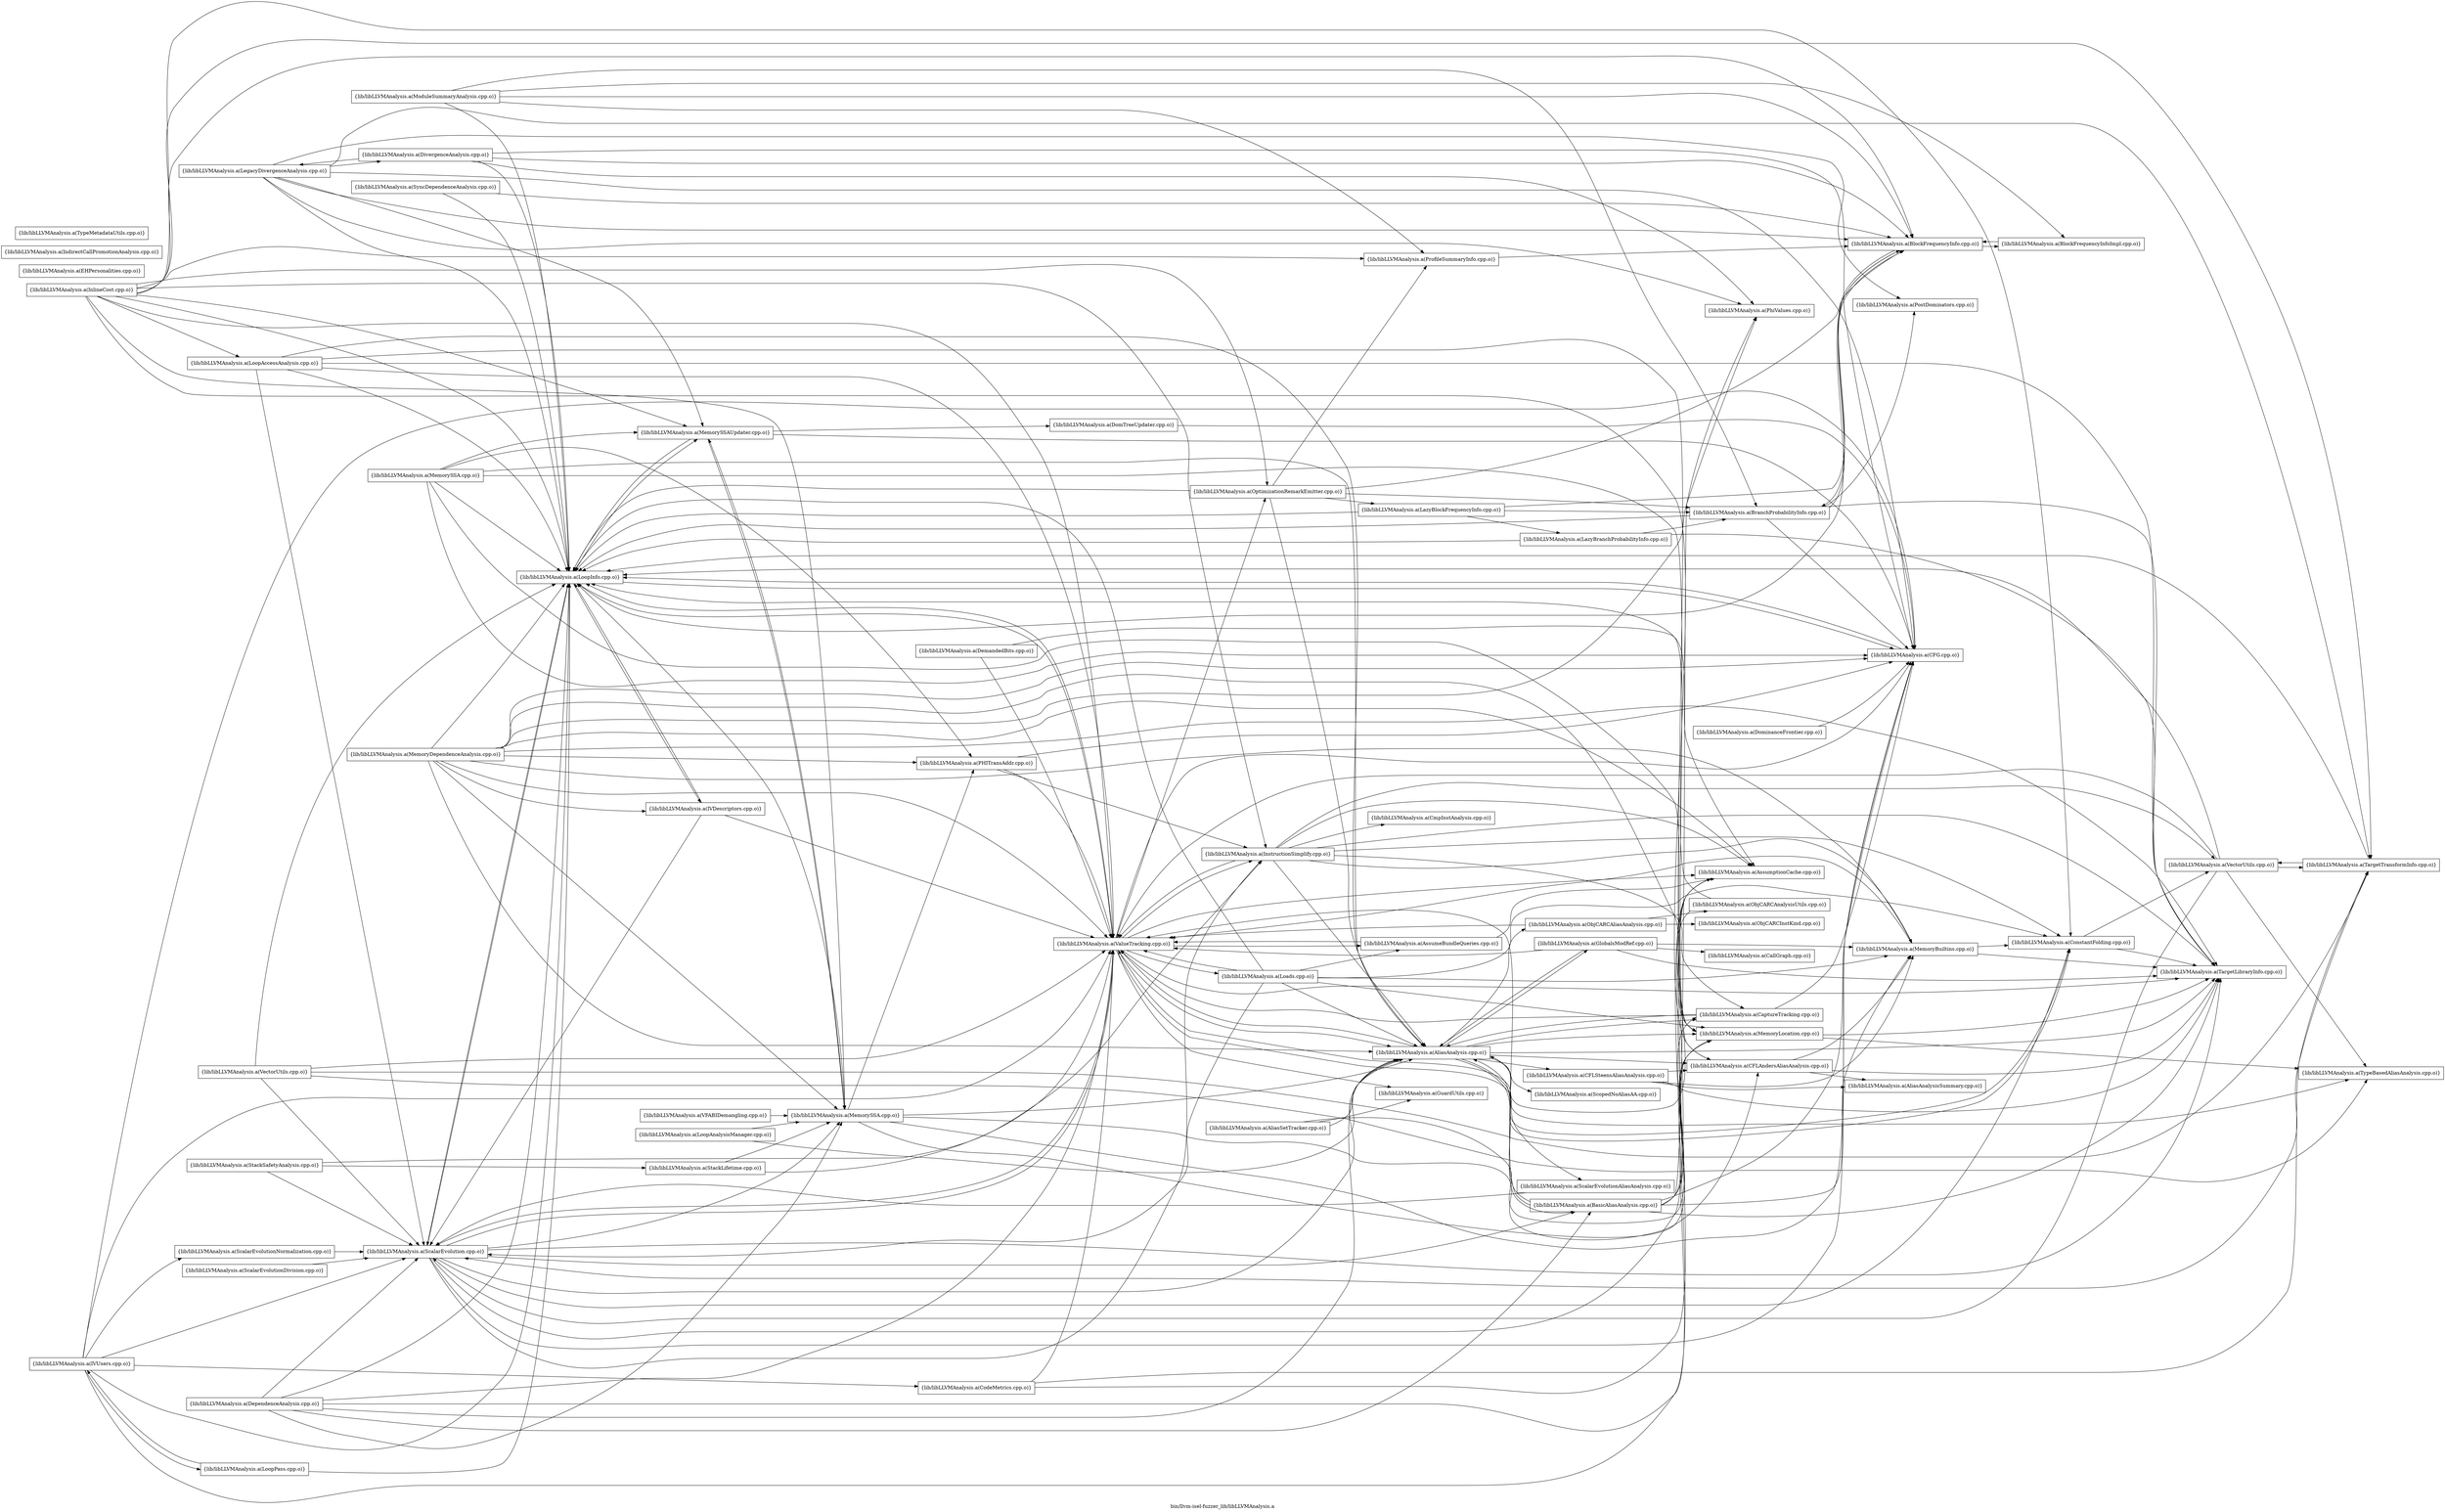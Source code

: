 digraph "bin/llvm-isel-fuzzer_lib/libLLVMAnalysis.a" {
	label="bin/llvm-isel-fuzzer_lib/libLLVMAnalysis.a";
	rankdir=LR;

	Node0x560d7cff3b08 [shape=record,shape=box,group=0,label="{lib/libLLVMAnalysis.a(TargetLibraryInfo.cpp.o)}"];
	Node0x560d7cff5bd8 [shape=record,shape=box,group=0,label="{lib/libLLVMAnalysis.a(EHPersonalities.cpp.o)}"];
	Node0x560d7cff31a8 [shape=record,shape=box,group=0,label="{lib/libLLVMAnalysis.a(VectorUtils.cpp.o)}"];
	Node0x560d7cff31a8 -> Node0x560d7cff7b18;
	Node0x560d7cff31a8 -> Node0x560d7cff5098;
	Node0x560d7cff31a8 -> Node0x560d7cff3428;
	Node0x560d7cff31a8 -> Node0x560d7cff36f8;
	Node0x560d7cff31a8 -> Node0x560d7cff22f8;
	Node0x560d7cff3428 [shape=record,shape=box,group=0,label="{lib/libLLVMAnalysis.a(TargetTransformInfo.cpp.o)}"];
	Node0x560d7cff3428 -> Node0x560d7cff7b18;
	Node0x560d7cff3428 -> Node0x560d7cff5098;
	Node0x560d7cff3428 -> Node0x560d7cff31a8;
	Node0x560d7cff22f8 [shape=record,shape=box,group=0,label="{lib/libLLVMAnalysis.a(ValueTracking.cpp.o)}"];
	Node0x560d7cff22f8 -> Node0x560d7cffbee8;
	Node0x560d7cff22f8 -> Node0x560d7cff3568;
	Node0x560d7cff22f8 -> Node0x560d7cff4148;
	Node0x560d7cff22f8 -> Node0x560d7cff7b18;
	Node0x560d7cff22f8 -> Node0x560d7cff4058;
	Node0x560d7cff22f8 -> Node0x560d7cff18a8;
	Node0x560d7cff22f8 -> Node0x560d7cff5098;
	Node0x560d7cff22f8 -> Node0x560d7cff3b08;
	Node0x560d7cff22f8 -> Node0x560d7cff1f88;
	Node0x560d7cff22f8 -> Node0x560d7cff5458;
	Node0x560d7cff22f8 -> Node0x560d7cff4b48;
	Node0x560d7cff22f8 -> Node0x560d7cff38d8;
	Node0x560d7cfee3d8 [shape=record,shape=box,group=0,label="{lib/libLLVMAnalysis.a(ProfileSummaryInfo.cpp.o)}"];
	Node0x560d7cfee3d8 -> Node0x560d7cfee748;
	Node0x560d7cffbee8 [shape=record,shape=box,group=0,label="{lib/libLLVMAnalysis.a(AliasAnalysis.cpp.o)}"];
	Node0x560d7cffbee8 -> Node0x560d7cffc708;
	Node0x560d7cffbee8 -> Node0x560d7cff3a18;
	Node0x560d7cffbee8 -> Node0x560d7cff5728;
	Node0x560d7cffbee8 -> Node0x560d7cff4ff8;
	Node0x560d7cffbee8 -> Node0x560d7cff6358;
	Node0x560d7cffbee8 -> Node0x560d7cff44b8;
	Node0x560d7cffbee8 -> Node0x560d7cff2848;
	Node0x560d7cffbee8 -> Node0x560d7cff54a8;
	Node0x560d7cffbee8 -> Node0x560d7cff3b08;
	Node0x560d7cffbee8 -> Node0x560d7cff36f8;
	Node0x560d7cffbee8 -> Node0x560d7cff2f78;
	Node0x560d7cffbee8 -> Node0x560d7cff22f8;
	Node0x560d7cff5ea8 [shape=record,shape=box,group=0,label="{lib/libLLVMAnalysis.a(DomTreeUpdater.cpp.o)}"];
	Node0x560d7cff5ea8 -> Node0x560d7cff4148;
	Node0x560d7cff7b18 [shape=record,shape=box,group=0,label="{lib/libLLVMAnalysis.a(LoopInfo.cpp.o)}"];
	Node0x560d7cff7b18 -> Node0x560d7cff4148;
	Node0x560d7cff7b18 -> Node0x560d7cff78e8;
	Node0x560d7cff7b18 -> Node0x560d7cff5638;
	Node0x560d7cff7b18 -> Node0x560d7cff5098;
	Node0x560d7cff7b18 -> Node0x560d7cff22f8;
	Node0x560d7cff5098 [shape=record,shape=box,group=0,label="{lib/libLLVMAnalysis.a(ScalarEvolution.cpp.o)}"];
	Node0x560d7cff5098 -> Node0x560d7cffbee8;
	Node0x560d7cff5098 -> Node0x560d7cffc708;
	Node0x560d7cff5098 -> Node0x560d7cff3568;
	Node0x560d7cff5098 -> Node0x560d7cff4148;
	Node0x560d7cff5098 -> Node0x560d7cff7b18;
	Node0x560d7cff5098 -> Node0x560d7cff4058;
	Node0x560d7cff5098 -> Node0x560d7cff1c68;
	Node0x560d7cff5098 -> Node0x560d7cff18a8;
	Node0x560d7cff5098 -> Node0x560d7cff3b08;
	Node0x560d7cff5098 -> Node0x560d7cff22f8;
	Node0x560d7cffc708 [shape=record,shape=box,group=0,label="{lib/libLLVMAnalysis.a(BasicAliasAnalysis.cpp.o)}"];
	Node0x560d7cffc708 -> Node0x560d7cffbee8;
	Node0x560d7cffc708 -> Node0x560d7cff3568;
	Node0x560d7cffc708 -> Node0x560d7cff4148;
	Node0x560d7cffc708 -> Node0x560d7cff4ff8;
	Node0x560d7cffc708 -> Node0x560d7cff3fb8;
	Node0x560d7cffc708 -> Node0x560d7cff44b8;
	Node0x560d7cffc708 -> Node0x560d7cfeffa8;
	Node0x560d7cffc708 -> Node0x560d7cff3b08;
	Node0x560d7cffc708 -> Node0x560d7cff22f8;
	Node0x560d7cff3a18 [shape=record,shape=box,group=0,label="{lib/libLLVMAnalysis.a(CFLAndersAliasAnalysis.cpp.o)}"];
	Node0x560d7cff3a18 -> Node0x560d7cff4a58;
	Node0x560d7cff3a18 -> Node0x560d7cff3fb8;
	Node0x560d7cff3a18 -> Node0x560d7cff3b08;
	Node0x560d7cff5728 [shape=record,shape=box,group=0,label="{lib/libLLVMAnalysis.a(CFLSteensAliasAnalysis.cpp.o)}"];
	Node0x560d7cff5728 -> Node0x560d7cff3a18;
	Node0x560d7cff5728 -> Node0x560d7cff4a58;
	Node0x560d7cff5728 -> Node0x560d7cff3fb8;
	Node0x560d7cff5728 -> Node0x560d7cff3b08;
	Node0x560d7cff4ff8 [shape=record,shape=box,group=0,label="{lib/libLLVMAnalysis.a(CaptureTracking.cpp.o)}"];
	Node0x560d7cff4ff8 -> Node0x560d7cffbee8;
	Node0x560d7cff4ff8 -> Node0x560d7cff4148;
	Node0x560d7cff4ff8 -> Node0x560d7cff22f8;
	Node0x560d7cff6358 [shape=record,shape=box,group=0,label="{lib/libLLVMAnalysis.a(GlobalsModRef.cpp.o)}"];
	Node0x560d7cff6358 -> Node0x560d7cffbee8;
	Node0x560d7cff6358 -> Node0x560d7cff7398;
	Node0x560d7cff6358 -> Node0x560d7cff3fb8;
	Node0x560d7cff6358 -> Node0x560d7cff3b08;
	Node0x560d7cff6358 -> Node0x560d7cff22f8;
	Node0x560d7cff44b8 [shape=record,shape=box,group=0,label="{lib/libLLVMAnalysis.a(MemoryLocation.cpp.o)}"];
	Node0x560d7cff44b8 -> Node0x560d7cff3b08;
	Node0x560d7cff44b8 -> Node0x560d7cff36f8;
	Node0x560d7cff2848 [shape=record,shape=box,group=0,label="{lib/libLLVMAnalysis.a(ObjCARCAliasAnalysis.cpp.o)}"];
	Node0x560d7cff2848 -> Node0x560d7cff2b18;
	Node0x560d7cff2848 -> Node0x560d7cff09a8;
	Node0x560d7cff2848 -> Node0x560d7cff22f8;
	Node0x560d7cff54a8 [shape=record,shape=box,group=0,label="{lib/libLLVMAnalysis.a(ScalarEvolutionAliasAnalysis.cpp.o)}"];
	Node0x560d7cff54a8 -> Node0x560d7cff5098;
	Node0x560d7cff36f8 [shape=record,shape=box,group=0,label="{lib/libLLVMAnalysis.a(TypeBasedAliasAnalysis.cpp.o)}"];
	Node0x560d7cff2f78 [shape=record,shape=box,group=0,label="{lib/libLLVMAnalysis.a(ScopedNoAliasAA.cpp.o)}"];
	Node0x560d7cff3568 [shape=record,shape=box,group=0,label="{lib/libLLVMAnalysis.a(AssumptionCache.cpp.o)}"];
	Node0x560d7cff4148 [shape=record,shape=box,group=0,label="{lib/libLLVMAnalysis.a(CFG.cpp.o)}"];
	Node0x560d7cff4148 -> Node0x560d7cff7b18;
	Node0x560d7cff3fb8 [shape=record,shape=box,group=0,label="{lib/libLLVMAnalysis.a(MemoryBuiltins.cpp.o)}"];
	Node0x560d7cff3fb8 -> Node0x560d7cff4058;
	Node0x560d7cff3fb8 -> Node0x560d7cff3b08;
	Node0x560d7cff3fb8 -> Node0x560d7cff22f8;
	Node0x560d7cfeffa8 [shape=record,shape=box,group=0,label="{lib/libLLVMAnalysis.a(PhiValues.cpp.o)}"];
	Node0x560d7cff4a58 [shape=record,shape=box,group=0,label="{lib/libLLVMAnalysis.a(AliasAnalysisSummary.cpp.o)}"];
	Node0x560d7cff7398 [shape=record,shape=box,group=0,label="{lib/libLLVMAnalysis.a(CallGraph.cpp.o)}"];
	Node0x560d7cff78e8 [shape=record,shape=box,group=0,label="{lib/libLLVMAnalysis.a(IVDescriptors.cpp.o)}"];
	Node0x560d7cff78e8 -> Node0x560d7cff7b18;
	Node0x560d7cff78e8 -> Node0x560d7cff5098;
	Node0x560d7cff78e8 -> Node0x560d7cff22f8;
	Node0x560d7cff5638 [shape=record,shape=box,group=0,label="{lib/libLLVMAnalysis.a(MemorySSAUpdater.cpp.o)}"];
	Node0x560d7cff5638 -> Node0x560d7cff4148;
	Node0x560d7cff5638 -> Node0x560d7cff5ea8;
	Node0x560d7cff5638 -> Node0x560d7cff7b18;
	Node0x560d7cff5638 -> Node0x560d7cff1c68;
	Node0x560d7cff3158 [shape=record,shape=box,group=0,label="{lib/libLLVMAnalysis.a(DemandedBits.cpp.o)}"];
	Node0x560d7cff3158 -> Node0x560d7cff3568;
	Node0x560d7cff3158 -> Node0x560d7cff22f8;
	Node0x560d7cff4058 [shape=record,shape=box,group=0,label="{lib/libLLVMAnalysis.a(ConstantFolding.cpp.o)}"];
	Node0x560d7cff4058 -> Node0x560d7cff3b08;
	Node0x560d7cff4058 -> Node0x560d7cff22f8;
	Node0x560d7cff4058 -> Node0x560d7cff31a8;
	Node0x560d7cff1c68 [shape=record,shape=box,group=0,label="{lib/libLLVMAnalysis.a(MemorySSA.cpp.o)}"];
	Node0x560d7cff1c68 -> Node0x560d7cffbee8;
	Node0x560d7cff1c68 -> Node0x560d7cff4148;
	Node0x560d7cff1c68 -> Node0x560d7cff3a18;
	Node0x560d7cff1c68 -> Node0x560d7cff7b18;
	Node0x560d7cff1c68 -> Node0x560d7cff44b8;
	Node0x560d7cff1c68 -> Node0x560d7cff5638;
	Node0x560d7cff1c68 -> Node0x560d7cff15d8;
	Node0x560d7cff15d8 [shape=record,shape=box,group=0,label="{lib/libLLVMAnalysis.a(PHITransAddr.cpp.o)}"];
	Node0x560d7cff15d8 -> Node0x560d7cff4148;
	Node0x560d7cff15d8 -> Node0x560d7cff18a8;
	Node0x560d7cff15d8 -> Node0x560d7cff22f8;
	Node0x560d7cff2b18 [shape=record,shape=box,group=0,label="{lib/libLLVMAnalysis.a(ObjCARCAnalysisUtils.cpp.o)}"];
	Node0x560d7cff2b18 -> Node0x560d7cffbee8;
	Node0x560d7cff2b18 -> Node0x560d7cff7b18;
	Node0x560d7cff09a8 [shape=record,shape=box,group=0,label="{lib/libLLVMAnalysis.a(ObjCARCInstKind.cpp.o)}"];
	Node0x560d7cff18a8 [shape=record,shape=box,group=0,label="{lib/libLLVMAnalysis.a(InstructionSimplify.cpp.o)}"];
	Node0x560d7cff18a8 -> Node0x560d7cffbee8;
	Node0x560d7cff18a8 -> Node0x560d7cff3568;
	Node0x560d7cff18a8 -> Node0x560d7cff4ff8;
	Node0x560d7cff18a8 -> Node0x560d7cff3fb8;
	Node0x560d7cff18a8 -> Node0x560d7cff4058;
	Node0x560d7cff18a8 -> Node0x560d7cfefb48;
	Node0x560d7cff18a8 -> Node0x560d7cff3b08;
	Node0x560d7cff18a8 -> Node0x560d7cff22f8;
	Node0x560d7cff18a8 -> Node0x560d7cff31a8;
	Node0x560d7cfefb48 [shape=record,shape=box,group=0,label="{lib/libLLVMAnalysis.a(CmpInstAnalysis.cpp.o)}"];
	Node0x560d7cfee748 [shape=record,shape=box,group=0,label="{lib/libLLVMAnalysis.a(BlockFrequencyInfo.cpp.o)}"];
	Node0x560d7cfee748 -> Node0x560d7cff7b18;
	Node0x560d7cfee748 -> Node0x560d7cfef378;
	Node0x560d7cfee748 -> Node0x560d7cff5958;
	Node0x560d7cfef378 [shape=record,shape=box,group=0,label="{lib/libLLVMAnalysis.a(BranchProbabilityInfo.cpp.o)}"];
	Node0x560d7cfef378 -> Node0x560d7cff4148;
	Node0x560d7cfef378 -> Node0x560d7cff7b18;
	Node0x560d7cfef378 -> Node0x560d7cfee748;
	Node0x560d7cfef378 -> Node0x560d7cff6ad8;
	Node0x560d7cfef378 -> Node0x560d7cff3b08;
	Node0x560d7cff5958 [shape=record,shape=box,group=0,label="{lib/libLLVMAnalysis.a(BlockFrequencyInfoImpl.cpp.o)}"];
	Node0x560d7cff5958 -> Node0x560d7cfee748;
	Node0x560d7cff6ad8 [shape=record,shape=box,group=0,label="{lib/libLLVMAnalysis.a(PostDominators.cpp.o)}"];
	Node0x560d7cff4d28 [shape=record,shape=box,group=0,label="{lib/libLLVMAnalysis.a(ScalarEvolutionDivision.cpp.o)}"];
	Node0x560d7cff4d28 -> Node0x560d7cff5098;
	Node0x560d7cff1f88 [shape=record,shape=box,group=0,label="{lib/libLLVMAnalysis.a(Loads.cpp.o)}"];
	Node0x560d7cff1f88 -> Node0x560d7cffbee8;
	Node0x560d7cff1f88 -> Node0x560d7cff7b18;
	Node0x560d7cff1f88 -> Node0x560d7cff3fb8;
	Node0x560d7cff1f88 -> Node0x560d7cff4058;
	Node0x560d7cff1f88 -> Node0x560d7cff44b8;
	Node0x560d7cff1f88 -> Node0x560d7cff5098;
	Node0x560d7cff1f88 -> Node0x560d7cff22f8;
	Node0x560d7cff1f88 -> Node0x560d7cff5458;
	Node0x560d7cff5458 [shape=record,shape=box,group=0,label="{lib/libLLVMAnalysis.a(AssumeBundleQueries.cpp.o)}"];
	Node0x560d7cff5458 -> Node0x560d7cff3568;
	Node0x560d7cff5458 -> Node0x560d7cff22f8;
	Node0x560d7cff4b48 [shape=record,shape=box,group=0,label="{lib/libLLVMAnalysis.a(OptimizationRemarkEmitter.cpp.o)}"];
	Node0x560d7cff4b48 -> Node0x560d7cffbee8;
	Node0x560d7cff4b48 -> Node0x560d7cff7b18;
	Node0x560d7cff4b48 -> Node0x560d7cfee3d8;
	Node0x560d7cff4b48 -> Node0x560d7cfee748;
	Node0x560d7cff4b48 -> Node0x560d7cfef378;
	Node0x560d7cff4b48 -> Node0x560d7cff4418;
	Node0x560d7cff38d8 [shape=record,shape=box,group=0,label="{lib/libLLVMAnalysis.a(GuardUtils.cpp.o)}"];
	Node0x560d7cff4418 [shape=record,shape=box,group=0,label="{lib/libLLVMAnalysis.a(LazyBlockFrequencyInfo.cpp.o)}"];
	Node0x560d7cff4418 -> Node0x560d7cff7b18;
	Node0x560d7cff4418 -> Node0x560d7cfee748;
	Node0x560d7cff4418 -> Node0x560d7cfef378;
	Node0x560d7cff4418 -> Node0x560d7cff40a8;
	Node0x560d7cff40a8 [shape=record,shape=box,group=0,label="{lib/libLLVMAnalysis.a(LazyBranchProbabilityInfo.cpp.o)}"];
	Node0x560d7cff40a8 -> Node0x560d7cff7b18;
	Node0x560d7cff40a8 -> Node0x560d7cfef378;
	Node0x560d7cff40a8 -> Node0x560d7cff3b08;
	Node0x560d7cff7898 [shape=record,shape=box,group=0,label="{lib/libLLVMAnalysis.a(LoopAccessAnalysis.cpp.o)}"];
	Node0x560d7cff7898 -> Node0x560d7cffbee8;
	Node0x560d7cff7898 -> Node0x560d7cff7b18;
	Node0x560d7cff7898 -> Node0x560d7cff44b8;
	Node0x560d7cff7898 -> Node0x560d7cff5098;
	Node0x560d7cff7898 -> Node0x560d7cff3b08;
	Node0x560d7cff7898 -> Node0x560d7cff22f8;
	Node0x560d7cff72a8 [shape=record,shape=box,group=0,label="{lib/libLLVMAnalysis.a(AliasSetTracker.cpp.o)}"];
	Node0x560d7cff72a8 -> Node0x560d7cffbee8;
	Node0x560d7cff72a8 -> Node0x560d7cff44b8;
	Node0x560d7cff72a8 -> Node0x560d7cff38d8;
	Node0x560d7cff6da8 [shape=record,shape=box,group=0,label="{lib/libLLVMAnalysis.a(VFABIDemangling.cpp.o)}"];
	Node0x560d7cff6da8 -> Node0x560d7cff1c68;
	Node0x560d7cff7bb8 [shape=record,shape=box,group=0,label="{lib/libLLVMAnalysis.a(DominanceFrontier.cpp.o)}"];
	Node0x560d7cff7bb8 -> Node0x560d7cff4148;
	Node0x560d7cff29d8 [shape=record,shape=box,group=0,label="{lib/libLLVMAnalysis.a(IVUsers.cpp.o)}"];
	Node0x560d7cff29d8 -> Node0x560d7cff3568;
	Node0x560d7cff29d8 -> Node0x560d7cff4148;
	Node0x560d7cff29d8 -> Node0x560d7cff7b18;
	Node0x560d7cff29d8 -> Node0x560d7cff5098;
	Node0x560d7cff29d8 -> Node0x560d7cff22f8;
	Node0x560d7cff29d8 -> Node0x560d7cff1e48;
	Node0x560d7cff29d8 -> Node0x560d7cff1998;
	Node0x560d7cff29d8 -> Node0x560d7cff0e08;
	Node0x560d7cff0ae8 [shape=record,shape=box,group=0,label="{lib/libLLVMAnalysis.a(MemoryDependenceAnalysis.cpp.o)}"];
	Node0x560d7cff0ae8 -> Node0x560d7cffbee8;
	Node0x560d7cff0ae8 -> Node0x560d7cff3568;
	Node0x560d7cff0ae8 -> Node0x560d7cff4148;
	Node0x560d7cff0ae8 -> Node0x560d7cff7b18;
	Node0x560d7cff0ae8 -> Node0x560d7cff78e8;
	Node0x560d7cff0ae8 -> Node0x560d7cff3fb8;
	Node0x560d7cff0ae8 -> Node0x560d7cff44b8;
	Node0x560d7cff0ae8 -> Node0x560d7cff1c68;
	Node0x560d7cff0ae8 -> Node0x560d7cff15d8;
	Node0x560d7cff0ae8 -> Node0x560d7cfeffa8;
	Node0x560d7cff0ae8 -> Node0x560d7cff3b08;
	Node0x560d7cff0ae8 -> Node0x560d7cff22f8;
	Node0x560d7cff1e48 [shape=record,shape=box,group=0,label="{lib/libLLVMAnalysis.a(LoopPass.cpp.o)}"];
	Node0x560d7cff1e48 -> Node0x560d7cff7b18;
	Node0x560d7cff1e48 -> Node0x560d7cff29d8;
	Node0x560d7cff1998 [shape=record,shape=box,group=0,label="{lib/libLLVMAnalysis.a(ScalarEvolutionNormalization.cpp.o)}"];
	Node0x560d7cff1998 -> Node0x560d7cff5098;
	Node0x560d7cff0e08 [shape=record,shape=box,group=0,label="{lib/libLLVMAnalysis.a(CodeMetrics.cpp.o)}"];
	Node0x560d7cff0e08 -> Node0x560d7cff3568;
	Node0x560d7cff0e08 -> Node0x560d7cff3428;
	Node0x560d7cff0e08 -> Node0x560d7cff22f8;
	Node0x560d7cff49b8 [shape=record,shape=box,group=0,label="{lib/libLLVMAnalysis.a(StackLifetime.cpp.o)}"];
	Node0x560d7cff49b8 -> Node0x560d7cff1c68;
	Node0x560d7cff49b8 -> Node0x560d7cff22f8;
	Node0x560d7cff79d8 [shape=record,shape=box,group=0,label="{lib/libLLVMAnalysis.a(InlineCost.cpp.o)}"];
	Node0x560d7cff79d8 -> Node0x560d7cff3a18;
	Node0x560d7cff79d8 -> Node0x560d7cff7b18;
	Node0x560d7cff79d8 -> Node0x560d7cff4058;
	Node0x560d7cff79d8 -> Node0x560d7cff5638;
	Node0x560d7cff79d8 -> Node0x560d7cff1c68;
	Node0x560d7cff79d8 -> Node0x560d7cff18a8;
	Node0x560d7cff79d8 -> Node0x560d7cfee3d8;
	Node0x560d7cff79d8 -> Node0x560d7cfee748;
	Node0x560d7cff79d8 -> Node0x560d7cff3428;
	Node0x560d7cff79d8 -> Node0x560d7cff22f8;
	Node0x560d7cff79d8 -> Node0x560d7cff4b48;
	Node0x560d7cff79d8 -> Node0x560d7cff7898;
	Node0x560d7cffad68 [shape=record,shape=box,group=0,label="{lib/libLLVMAnalysis.a(ModuleSummaryAnalysis.cpp.o)}"];
	Node0x560d7cffad68 -> Node0x560d7cff7b18;
	Node0x560d7cffad68 -> Node0x560d7cfee3d8;
	Node0x560d7cffad68 -> Node0x560d7cfee748;
	Node0x560d7cffad68 -> Node0x560d7cfef378;
	Node0x560d7cffad68 -> Node0x560d7cff5958;
	Node0x560d7cffb178 [shape=record,shape=box,group=0,label="{lib/libLLVMAnalysis.a(StackSafetyAnalysis.cpp.o)}"];
	Node0x560d7cffb178 -> Node0x560d7cff18a8;
	Node0x560d7cffb178 -> Node0x560d7cff5098;
	Node0x560d7cffb178 -> Node0x560d7cff49b8;
	Node0x560d7cff9f08 [shape=record,shape=box,group=0,label="{lib/libLLVMAnalysis.a(IndirectCallPromotionAnalysis.cpp.o)}"];
	Node0x560d7cff9e18 [shape=record,shape=box,group=0,label="{lib/libLLVMAnalysis.a(TypeMetadataUtils.cpp.o)}"];
	Node0x560d7cff8e28 [shape=record,shape=box,group=0,label="{lib/libLLVMAnalysis.a(LoopAnalysisManager.cpp.o)}"];
	Node0x560d7cff8e28 -> Node0x560d7cffbee8;
	Node0x560d7cff8e28 -> Node0x560d7cff1c68;
	Node0x560d7cff7028 [shape=record,shape=box,group=0,label="{lib/libLLVMAnalysis.a(LegacyDivergenceAnalysis.cpp.o)}"];
	Node0x560d7cff7028 -> Node0x560d7cff4148;
	Node0x560d7cff7028 -> Node0x560d7cff7b18;
	Node0x560d7cff7028 -> Node0x560d7cff5638;
	Node0x560d7cff7028 -> Node0x560d7cfeffa8;
	Node0x560d7cff7028 -> Node0x560d7cfee748;
	Node0x560d7cff7028 -> Node0x560d7cff6ad8;
	Node0x560d7cff7028 -> Node0x560d7cff3428;
	Node0x560d7cff7028 -> Node0x560d7cff42d8;
	Node0x560d7cff42d8 [shape=record,shape=box,group=0,label="{lib/libLLVMAnalysis.a(DivergenceAnalysis.cpp.o)}"];
	Node0x560d7cff42d8 -> Node0x560d7cff4148;
	Node0x560d7cff42d8 -> Node0x560d7cff7b18;
	Node0x560d7cff42d8 -> Node0x560d7cfeffa8;
	Node0x560d7cff42d8 -> Node0x560d7cfee748;
	Node0x560d7cff42d8 -> Node0x560d7cff7028;
	Node0x560d7cff7f78 [shape=record,shape=box,group=0,label="{lib/libLLVMAnalysis.a(SyncDependenceAnalysis.cpp.o)}"];
	Node0x560d7cff7f78 -> Node0x560d7cff7b18;
	Node0x560d7cff7f78 -> Node0x560d7cfee748;
	Node0x560d7cff5b88 [shape=record,shape=box,group=0,label="{lib/libLLVMAnalysis.a(DependenceAnalysis.cpp.o)}"];
	Node0x560d7cff5b88 -> Node0x560d7cffbee8;
	Node0x560d7cff5b88 -> Node0x560d7cffc708;
	Node0x560d7cff5b88 -> Node0x560d7cff7b18;
	Node0x560d7cff5b88 -> Node0x560d7cff44b8;
	Node0x560d7cff5b88 -> Node0x560d7cff1c68;
	Node0x560d7cff5b88 -> Node0x560d7cff5098;
	Node0x560d7cff5b88 -> Node0x560d7cff22f8;
	Node0x560d7d1eb368 [shape=record,shape=box,group=0,label="{lib/libLLVMAnalysis.a(VectorUtils.cpp.o)}"];
	Node0x560d7d1eb368 -> Node0x560d7cff7b18;
	Node0x560d7d1eb368 -> Node0x560d7cff5098;
	Node0x560d7d1eb368 -> Node0x560d7cff3428;
	Node0x560d7d1eb368 -> Node0x560d7cff36f8;
	Node0x560d7d1eb368 -> Node0x560d7cff22f8;
	Node0x560d7d1d5e28 [shape=record,shape=box,group=0,label="{lib/libLLVMAnalysis.a(MemorySSA.cpp.o)}"];
	Node0x560d7d1d5e28 -> Node0x560d7cffbee8;
	Node0x560d7d1d5e28 -> Node0x560d7cff4148;
	Node0x560d7d1d5e28 -> Node0x560d7cff3a18;
	Node0x560d7d1d5e28 -> Node0x560d7cff7b18;
	Node0x560d7d1d5e28 -> Node0x560d7cff44b8;
	Node0x560d7d1d5e28 -> Node0x560d7cff5638;
	Node0x560d7d1d5e28 -> Node0x560d7cff15d8;
}
